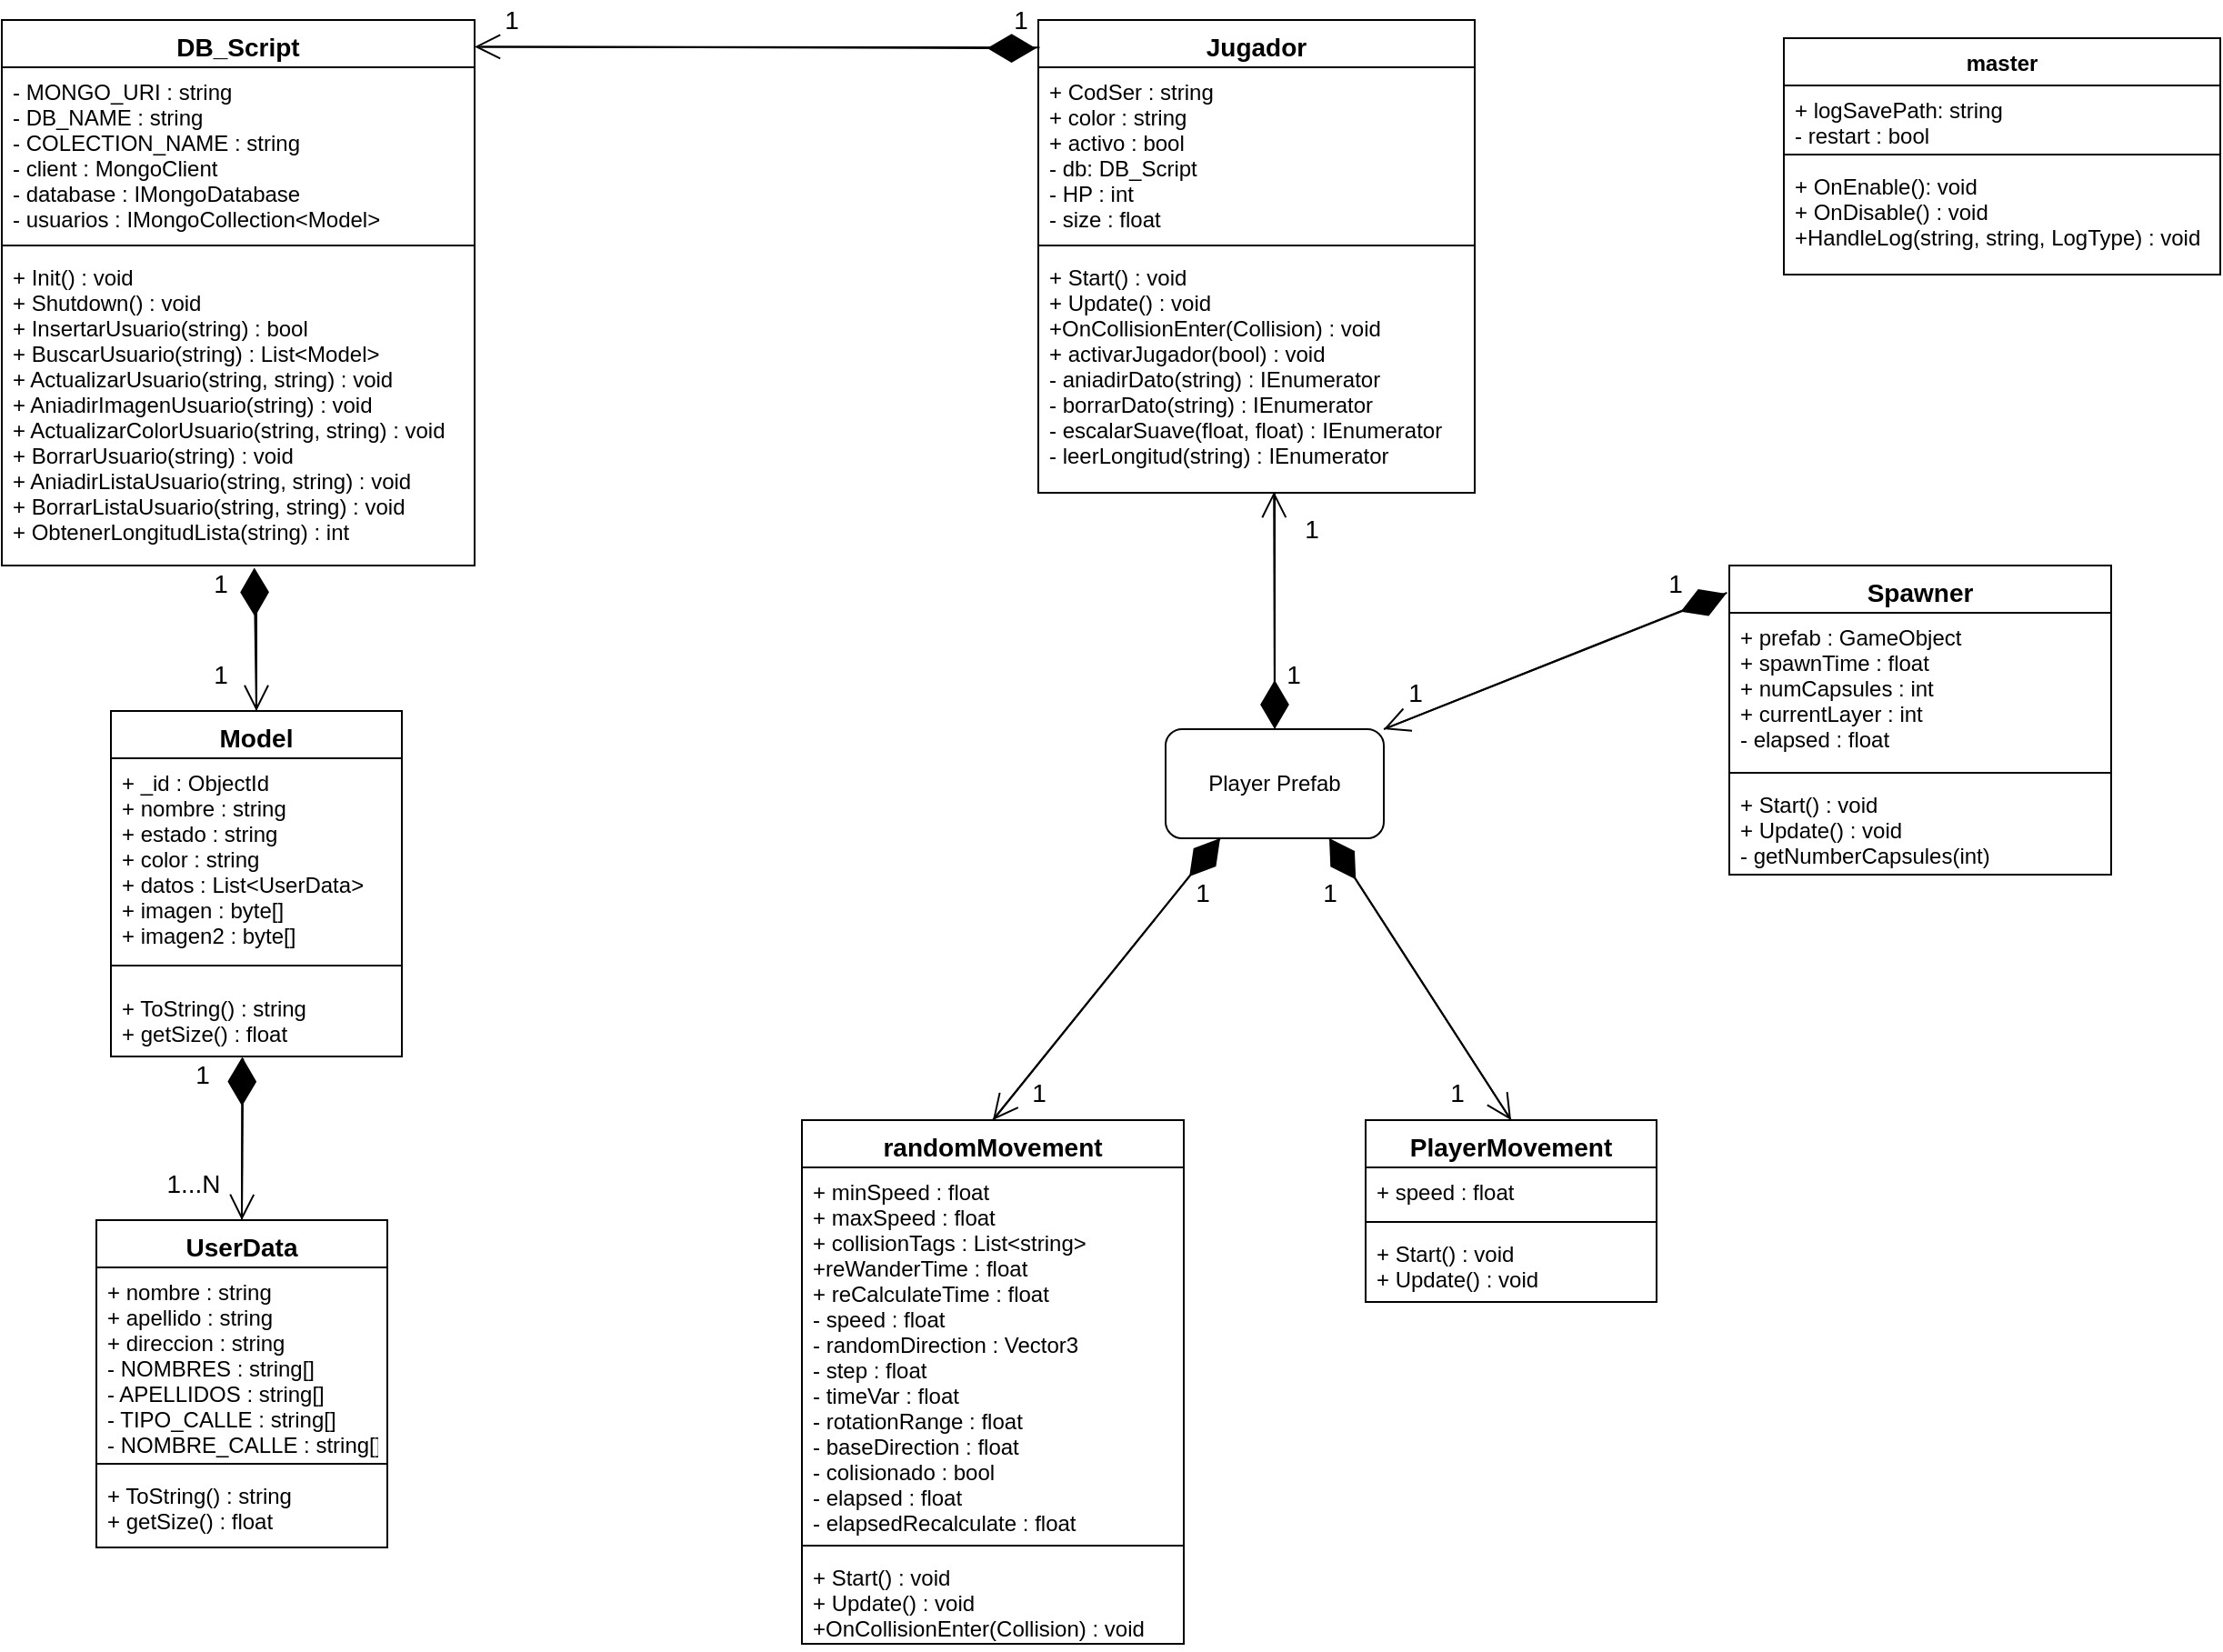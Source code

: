 <mxfile version="12.9.5" type="device"><diagram id="yCfJymKA4gvwqUSW58bc" name="Page-1"><mxGraphModel dx="2076" dy="998" grid="1" gridSize="10" guides="1" tooltips="1" connect="1" arrows="1" fold="1" page="1" pageScale="1" pageWidth="827" pageHeight="1169" math="0" shadow="0"><root><mxCell id="0"/><mxCell id="1" parent="0"/><mxCell id="NpUD-daP2e5nRTM1zeoo-1" value="Player Prefab" style="rounded=1;whiteSpace=wrap;html=1;labelBackgroundColor=#ffffff;" parent="1" vertex="1"><mxGeometry x="680" y="420" width="120" height="60" as="geometry"/></mxCell><mxCell id="NpUD-daP2e5nRTM1zeoo-20" value="DB_Script" style="swimlane;fontStyle=1;align=center;verticalAlign=top;childLayout=stackLayout;horizontal=1;startSize=26;horizontalStack=0;resizeParent=1;resizeParentMax=0;resizeLast=0;collapsible=1;marginBottom=0;shadow=0;fontSize=14;labelBackgroundColor=#ffffff;" parent="1" vertex="1"><mxGeometry x="40" y="30" width="260" height="300" as="geometry"/></mxCell><mxCell id="NpUD-daP2e5nRTM1zeoo-21" value="- MONGO_URI : string&#10;- DB_NAME : string&#10;- COLECTION_NAME : string&#10;- client : MongoClient&#10;- database : IMongoDatabase&#10;- usuarios : IMongoCollection&lt;Model&gt;" style="text;strokeColor=none;fillColor=none;align=left;verticalAlign=top;spacingLeft=4;spacingRight=4;overflow=hidden;rotatable=0;points=[[0,0.5],[1,0.5]];portConstraint=eastwest;" parent="NpUD-daP2e5nRTM1zeoo-20" vertex="1"><mxGeometry y="26" width="260" height="94" as="geometry"/></mxCell><mxCell id="NpUD-daP2e5nRTM1zeoo-22" value="" style="line;strokeWidth=1;fillColor=none;align=left;verticalAlign=middle;spacingTop=-1;spacingLeft=3;spacingRight=3;rotatable=0;labelPosition=right;points=[];portConstraint=eastwest;" parent="NpUD-daP2e5nRTM1zeoo-20" vertex="1"><mxGeometry y="120" width="260" height="8" as="geometry"/></mxCell><mxCell id="NpUD-daP2e5nRTM1zeoo-23" value="+ Init() : void&#10;+ Shutdown() : void&#10;+ InsertarUsuario(string) : bool&#10;+ BuscarUsuario(string) : List&lt;Model&gt;&#10;+ ActualizarUsuario(string, string) : void&#10;+ AniadirImagenUsuario(string) : void&#10;+ ActualizarColorUsuario(string, string) : void&#10;+ BorrarUsuario(string) : void&#10;+ AniadirListaUsuario(string, string) : void&#10;+ BorrarListaUsuario(string, string) : void&#10;+ ObtenerLongitudLista(string) : int" style="text;strokeColor=none;fillColor=none;align=left;verticalAlign=top;spacingLeft=4;spacingRight=4;overflow=hidden;rotatable=0;points=[[0,0.5],[1,0.5]];portConstraint=eastwest;" parent="NpUD-daP2e5nRTM1zeoo-20" vertex="1"><mxGeometry y="128" width="260" height="172" as="geometry"/></mxCell><mxCell id="NpUD-daP2e5nRTM1zeoo-8" value="Jugador" style="swimlane;fontStyle=1;align=center;verticalAlign=top;childLayout=stackLayout;horizontal=1;startSize=26;horizontalStack=0;resizeParent=1;resizeParentMax=0;resizeLast=0;collapsible=1;marginBottom=0;shadow=0;fontSize=14;labelBackgroundColor=#ffffff;" parent="1" vertex="1"><mxGeometry x="610" y="30" width="240" height="260" as="geometry"><mxRectangle x="90" y="170" width="90" height="26" as="alternateBounds"/></mxGeometry></mxCell><mxCell id="NpUD-daP2e5nRTM1zeoo-9" value="+ CodSer : string&#10;+ color : string&#10;+ activo : bool&#10;- db: DB_Script&#10;- HP : int&#10;- size : float&#10;" style="text;strokeColor=none;fillColor=none;align=left;verticalAlign=top;spacingLeft=4;spacingRight=4;overflow=hidden;rotatable=0;points=[[0,0.5],[1,0.5]];portConstraint=eastwest;" parent="NpUD-daP2e5nRTM1zeoo-8" vertex="1"><mxGeometry y="26" width="240" height="94" as="geometry"/></mxCell><mxCell id="NpUD-daP2e5nRTM1zeoo-10" value="" style="line;strokeWidth=1;fillColor=none;align=left;verticalAlign=middle;spacingTop=-1;spacingLeft=3;spacingRight=3;rotatable=0;labelPosition=right;points=[];portConstraint=eastwest;" parent="NpUD-daP2e5nRTM1zeoo-8" vertex="1"><mxGeometry y="120" width="240" height="8" as="geometry"/></mxCell><mxCell id="NpUD-daP2e5nRTM1zeoo-11" value="+ Start() : void&#10;+ Update() : void&#10;+OnCollisionEnter(Collision) : void&#10;+ activarJugador(bool) : void&#10;- aniadirDato(string) : IEnumerator&#10;- borrarDato(string) : IEnumerator&#10;- escalarSuave(float, float) : IEnumerator&#10;- leerLongitud(string) : IEnumerator" style="text;strokeColor=none;fillColor=none;align=left;verticalAlign=top;spacingLeft=4;spacingRight=4;overflow=hidden;rotatable=0;points=[[0,0.5],[1,0.5]];portConstraint=eastwest;" parent="NpUD-daP2e5nRTM1zeoo-8" vertex="1"><mxGeometry y="128" width="240" height="132" as="geometry"/></mxCell><mxCell id="NpUD-daP2e5nRTM1zeoo-32" value="Spawner" style="swimlane;fontStyle=1;align=center;verticalAlign=top;childLayout=stackLayout;horizontal=1;startSize=26;horizontalStack=0;resizeParent=1;resizeParentMax=0;resizeLast=0;collapsible=1;marginBottom=0;shadow=0;fontSize=14;labelBackgroundColor=#ffffff;" parent="1" vertex="1"><mxGeometry x="990" y="330" width="210" height="170" as="geometry"/></mxCell><mxCell id="NpUD-daP2e5nRTM1zeoo-33" value="+ prefab : GameObject&#10;+ spawnTime : float&#10;+ numCapsules : int&#10;+ currentLayer : int&#10;- elapsed : float" style="text;strokeColor=none;fillColor=none;align=left;verticalAlign=top;spacingLeft=4;spacingRight=4;overflow=hidden;rotatable=0;points=[[0,0.5],[1,0.5]];portConstraint=eastwest;" parent="NpUD-daP2e5nRTM1zeoo-32" vertex="1"><mxGeometry y="26" width="210" height="84" as="geometry"/></mxCell><mxCell id="NpUD-daP2e5nRTM1zeoo-34" value="" style="line;strokeWidth=1;fillColor=none;align=left;verticalAlign=middle;spacingTop=-1;spacingLeft=3;spacingRight=3;rotatable=0;labelPosition=right;points=[];portConstraint=eastwest;" parent="NpUD-daP2e5nRTM1zeoo-32" vertex="1"><mxGeometry y="110" width="210" height="8" as="geometry"/></mxCell><mxCell id="NpUD-daP2e5nRTM1zeoo-35" value="+ Start() : void&#10;+ Update() : void&#10;- getNumberCapsules(int)" style="text;strokeColor=none;fillColor=none;align=left;verticalAlign=top;spacingLeft=4;spacingRight=4;overflow=hidden;rotatable=0;points=[[0,0.5],[1,0.5]];portConstraint=eastwest;" parent="NpUD-daP2e5nRTM1zeoo-32" vertex="1"><mxGeometry y="118" width="210" height="52" as="geometry"/></mxCell><mxCell id="Yme7kAeIbd41rR8Uper_-10" value="master" style="swimlane;fontStyle=1;align=center;verticalAlign=top;childLayout=stackLayout;horizontal=1;startSize=26;horizontalStack=0;resizeParent=1;resizeParentMax=0;resizeLast=0;collapsible=1;marginBottom=0;labelBackgroundColor=#ffffff;" vertex="1" parent="1"><mxGeometry x="1020" y="40" width="240" height="130" as="geometry"/></mxCell><mxCell id="Yme7kAeIbd41rR8Uper_-11" value="+ logSavePath: string&#10;- restart : bool" style="text;strokeColor=none;fillColor=none;align=left;verticalAlign=top;spacingLeft=4;spacingRight=4;overflow=hidden;rotatable=0;points=[[0,0.5],[1,0.5]];portConstraint=eastwest;" vertex="1" parent="Yme7kAeIbd41rR8Uper_-10"><mxGeometry y="26" width="240" height="34" as="geometry"/></mxCell><mxCell id="Yme7kAeIbd41rR8Uper_-12" value="" style="line;strokeWidth=1;fillColor=none;align=left;verticalAlign=middle;spacingTop=-1;spacingLeft=3;spacingRight=3;rotatable=0;labelPosition=right;points=[];portConstraint=eastwest;" vertex="1" parent="Yme7kAeIbd41rR8Uper_-10"><mxGeometry y="60" width="240" height="8" as="geometry"/></mxCell><mxCell id="Yme7kAeIbd41rR8Uper_-13" value="+ OnEnable(): void&#10;+ OnDisable() : void&#10;+HandleLog(string, string, LogType) : void" style="text;strokeColor=none;fillColor=none;align=left;verticalAlign=top;spacingLeft=4;spacingRight=4;overflow=hidden;rotatable=0;points=[[0,0.5],[1,0.5]];portConstraint=eastwest;" vertex="1" parent="Yme7kAeIbd41rR8Uper_-10"><mxGeometry y="68" width="240" height="62" as="geometry"/></mxCell><mxCell id="NpUD-daP2e5nRTM1zeoo-56" value="1" style="text;html=1;align=center;verticalAlign=middle;resizable=0;points=[];autosize=1;fontSize=14;" parent="1" vertex="1"><mxGeometry x="950" y="330" width="20" height="20" as="geometry"/></mxCell><mxCell id="NpUD-daP2e5nRTM1zeoo-57" value="1" style="text;html=1;align=center;verticalAlign=middle;resizable=0;points=[];autosize=1;fontSize=14;" parent="1" vertex="1"><mxGeometry x="807" y="390" width="20" height="20" as="geometry"/></mxCell><mxCell id="NpUD-daP2e5nRTM1zeoo-58" value="1" style="text;html=1;align=center;verticalAlign=middle;resizable=0;points=[];autosize=1;fontSize=14;" parent="1" vertex="1"><mxGeometry x="760" y="500" width="20" height="20" as="geometry"/></mxCell><mxCell id="NpUD-daP2e5nRTM1zeoo-59" value="1" style="text;html=1;align=center;verticalAlign=middle;resizable=0;points=[];autosize=1;fontSize=14;" parent="1" vertex="1"><mxGeometry x="830" y="610" width="20" height="20" as="geometry"/></mxCell><mxCell id="NpUD-daP2e5nRTM1zeoo-60" value="1" style="text;html=1;align=center;verticalAlign=middle;resizable=0;points=[];autosize=1;fontSize=14;" parent="1" vertex="1"><mxGeometry x="690" y="500" width="20" height="20" as="geometry"/></mxCell><mxCell id="NpUD-daP2e5nRTM1zeoo-61" value="1" style="text;html=1;align=center;verticalAlign=middle;resizable=0;points=[];autosize=1;fontSize=14;" parent="1" vertex="1"><mxGeometry x="600" y="610" width="20" height="20" as="geometry"/></mxCell><mxCell id="NpUD-daP2e5nRTM1zeoo-62" value="1" style="text;html=1;align=center;verticalAlign=middle;resizable=0;points=[];autosize=1;fontSize=14;" parent="1" vertex="1"><mxGeometry x="740" y="380" width="20" height="20" as="geometry"/></mxCell><mxCell id="NpUD-daP2e5nRTM1zeoo-63" value="1" style="text;html=1;align=center;verticalAlign=middle;resizable=0;points=[];autosize=1;fontSize=14;" parent="1" vertex="1"><mxGeometry x="750" y="300" width="20" height="20" as="geometry"/></mxCell><mxCell id="NpUD-daP2e5nRTM1zeoo-64" value="1" style="text;html=1;align=center;verticalAlign=middle;resizable=0;points=[];autosize=1;fontSize=14;" parent="1" vertex="1"><mxGeometry x="590" y="20" width="20" height="20" as="geometry"/></mxCell><mxCell id="NpUD-daP2e5nRTM1zeoo-65" value="1" style="text;html=1;align=center;verticalAlign=middle;resizable=0;points=[];autosize=1;fontSize=14;" parent="1" vertex="1"><mxGeometry x="310" y="20" width="20" height="20" as="geometry"/></mxCell><mxCell id="NpUD-daP2e5nRTM1zeoo-66" value="1" style="text;html=1;align=center;verticalAlign=middle;resizable=0;points=[];autosize=1;fontSize=14;" parent="1" vertex="1"><mxGeometry x="150" y="330" width="20" height="20" as="geometry"/></mxCell><mxCell id="NpUD-daP2e5nRTM1zeoo-67" value="1" style="text;html=1;align=center;verticalAlign=middle;resizable=0;points=[];autosize=1;fontSize=14;" parent="1" vertex="1"><mxGeometry x="150" y="380" width="20" height="20" as="geometry"/></mxCell><mxCell id="NpUD-daP2e5nRTM1zeoo-68" value="1" style="text;html=1;align=center;verticalAlign=middle;resizable=0;points=[];autosize=1;fontSize=14;" parent="1" vertex="1"><mxGeometry x="140" y="600" width="20" height="20" as="geometry"/></mxCell><mxCell id="NpUD-daP2e5nRTM1zeoo-69" value="1...N" style="text;html=1;align=center;verticalAlign=middle;resizable=0;points=[];autosize=1;fontSize=14;" parent="1" vertex="1"><mxGeometry x="120" y="660" width="50" height="20" as="geometry"/></mxCell><mxCell id="Yme7kAeIbd41rR8Uper_-14" value="" style="endArrow=diamondThin;endFill=1;endSize=24;html=1;entryX=0.534;entryY=1.007;entryDx=0;entryDy=0;entryPerimeter=0;exitX=0.5;exitY=0;exitDx=0;exitDy=0;" edge="1" parent="1" source="NpUD-daP2e5nRTM1zeoo-24" target="NpUD-daP2e5nRTM1zeoo-23"><mxGeometry width="160" relative="1" as="geometry"><mxPoint x="210" y="380" as="sourcePoint"/><mxPoint x="370" y="380" as="targetPoint"/></mxGeometry></mxCell><mxCell id="NpUD-daP2e5nRTM1zeoo-24" value="Model" style="swimlane;fontStyle=1;align=center;verticalAlign=top;childLayout=stackLayout;horizontal=1;startSize=26;horizontalStack=0;resizeParent=1;resizeParentMax=0;resizeLast=0;collapsible=1;marginBottom=0;shadow=0;fontSize=14;labelBackgroundColor=#ffffff;" parent="1" vertex="1"><mxGeometry x="100" y="410" width="160" height="190" as="geometry"/></mxCell><mxCell id="NpUD-daP2e5nRTM1zeoo-25" value="+ _id : ObjectId&#10;+ nombre : string&#10;+ estado : string&#10;+ color : string&#10;+ datos : List&lt;UserData&gt;&#10;+ imagen : byte[]&#10;+ imagen2 : byte[]&#10;" style="text;strokeColor=none;fillColor=none;align=left;verticalAlign=top;spacingLeft=4;spacingRight=4;overflow=hidden;rotatable=0;points=[[0,0.5],[1,0.5]];portConstraint=eastwest;" parent="NpUD-daP2e5nRTM1zeoo-24" vertex="1"><mxGeometry y="26" width="160" height="104" as="geometry"/></mxCell><mxCell id="NpUD-daP2e5nRTM1zeoo-26" value="" style="line;strokeWidth=1;fillColor=none;align=left;verticalAlign=middle;spacingTop=-1;spacingLeft=3;spacingRight=3;rotatable=0;labelPosition=right;points=[];portConstraint=eastwest;" parent="NpUD-daP2e5nRTM1zeoo-24" vertex="1"><mxGeometry y="130" width="160" height="20" as="geometry"/></mxCell><mxCell id="NpUD-daP2e5nRTM1zeoo-27" value="+ ToString() : string&#10;+ getSize() : float" style="text;strokeColor=none;fillColor=none;align=left;verticalAlign=top;spacingLeft=4;spacingRight=4;overflow=hidden;rotatable=0;points=[[0,0.5],[1,0.5]];portConstraint=eastwest;" parent="NpUD-daP2e5nRTM1zeoo-24" vertex="1"><mxGeometry y="150" width="160" height="40" as="geometry"/></mxCell><mxCell id="Yme7kAeIbd41rR8Uper_-15" value="" style="endArrow=diamondThin;endFill=1;endSize=24;html=1;exitX=0.5;exitY=0;exitDx=0;exitDy=0;entryX=0.451;entryY=1.008;entryDx=0;entryDy=0;entryPerimeter=0;" edge="1" parent="1" source="NpUD-daP2e5nRTM1zeoo-28" target="NpUD-daP2e5nRTM1zeoo-27"><mxGeometry width="160" relative="1" as="geometry"><mxPoint x="311.16" y="698.8" as="sourcePoint"/><mxPoint x="180" y="610" as="targetPoint"/></mxGeometry></mxCell><mxCell id="NpUD-daP2e5nRTM1zeoo-28" value="UserData" style="swimlane;fontStyle=1;align=center;verticalAlign=top;childLayout=stackLayout;horizontal=1;startSize=26;horizontalStack=0;resizeParent=1;resizeParentMax=0;resizeLast=0;collapsible=1;marginBottom=0;shadow=0;fontSize=14;labelBackgroundColor=#ffffff;" parent="1" vertex="1"><mxGeometry x="92" y="690" width="160" height="180" as="geometry"/></mxCell><mxCell id="NpUD-daP2e5nRTM1zeoo-29" value="+ nombre : string&#10;+ apellido : string&#10;+ direccion : string&#10;- NOMBRES : string[]&#10;- APELLIDOS : string[]&#10;- TIPO_CALLE : string[]&#10;- NOMBRE_CALLE : string[]" style="text;strokeColor=none;fillColor=none;align=left;verticalAlign=top;spacingLeft=4;spacingRight=4;overflow=hidden;rotatable=0;points=[[0,0.5],[1,0.5]];portConstraint=eastwest;" parent="NpUD-daP2e5nRTM1zeoo-28" vertex="1"><mxGeometry y="26" width="160" height="104" as="geometry"/></mxCell><mxCell id="NpUD-daP2e5nRTM1zeoo-30" value="" style="line;strokeWidth=1;fillColor=none;align=left;verticalAlign=middle;spacingTop=-1;spacingLeft=3;spacingRight=3;rotatable=0;labelPosition=right;points=[];portConstraint=eastwest;" parent="NpUD-daP2e5nRTM1zeoo-28" vertex="1"><mxGeometry y="130" width="160" height="8" as="geometry"/></mxCell><mxCell id="NpUD-daP2e5nRTM1zeoo-31" value="+ ToString() : string&#10;+ getSize() : float" style="text;strokeColor=none;fillColor=none;align=left;verticalAlign=top;spacingLeft=4;spacingRight=4;overflow=hidden;rotatable=0;points=[[0,0.5],[1,0.5]];portConstraint=eastwest;" parent="NpUD-daP2e5nRTM1zeoo-28" vertex="1"><mxGeometry y="138" width="160" height="42" as="geometry"/></mxCell><mxCell id="Yme7kAeIbd41rR8Uper_-19" value="" style="endArrow=open;endFill=1;endSize=12;html=1;" edge="1" parent="1"><mxGeometry width="160" relative="1" as="geometry"><mxPoint x="180" y="340" as="sourcePoint"/><mxPoint x="180" y="410" as="targetPoint"/></mxGeometry></mxCell><mxCell id="Yme7kAeIbd41rR8Uper_-20" value="" style="endArrow=open;endFill=1;endSize=12;html=1;entryX=0.5;entryY=0;entryDx=0;entryDy=0;exitX=0.454;exitY=1.024;exitDx=0;exitDy=0;exitPerimeter=0;" edge="1" parent="1" source="NpUD-daP2e5nRTM1zeoo-27" target="NpUD-daP2e5nRTM1zeoo-28"><mxGeometry width="160" relative="1" as="geometry"><mxPoint x="170" y="610" as="sourcePoint"/><mxPoint x="400" y="630" as="targetPoint"/></mxGeometry></mxCell><mxCell id="Yme7kAeIbd41rR8Uper_-23" value="" style="endArrow=diamondThin;endFill=1;endSize=24;html=1;entryX=-0.005;entryY=0.06;entryDx=0;entryDy=0;entryPerimeter=0;exitX=1.014;exitY=0.049;exitDx=0;exitDy=0;exitPerimeter=0;" edge="1" parent="1" source="NpUD-daP2e5nRTM1zeoo-20" target="NpUD-daP2e5nRTM1zeoo-8"><mxGeometry width="160" relative="1" as="geometry"><mxPoint x="400" y="70" as="sourcePoint"/><mxPoint x="560" y="70" as="targetPoint"/></mxGeometry></mxCell><mxCell id="Yme7kAeIbd41rR8Uper_-24" value="" style="endArrow=open;endFill=1;endSize=12;html=1;entryX=1;entryY=0.049;entryDx=0;entryDy=0;entryPerimeter=0;exitX=0.003;exitY=0.058;exitDx=0;exitDy=0;exitPerimeter=0;" edge="1" parent="1" source="NpUD-daP2e5nRTM1zeoo-8" target="NpUD-daP2e5nRTM1zeoo-20"><mxGeometry width="160" relative="1" as="geometry"><mxPoint x="400" y="110" as="sourcePoint"/><mxPoint x="560" y="110" as="targetPoint"/></mxGeometry></mxCell><mxCell id="Yme7kAeIbd41rR8Uper_-27" value="" style="endArrow=open;endFill=1;endSize=12;html=1;exitX=0.5;exitY=0;exitDx=0;exitDy=0;entryX=0.54;entryY=0.996;entryDx=0;entryDy=0;entryPerimeter=0;" edge="1" parent="1" source="NpUD-daP2e5nRTM1zeoo-1" target="NpUD-daP2e5nRTM1zeoo-11"><mxGeometry width="160" relative="1" as="geometry"><mxPoint x="630.72" y="55.08" as="sourcePoint"/><mxPoint x="760" y="320" as="targetPoint"/></mxGeometry></mxCell><mxCell id="Yme7kAeIbd41rR8Uper_-30" value="" style="endArrow=diamondThin;endFill=1;endSize=24;html=1;entryX=0.5;entryY=0;entryDx=0;entryDy=0;" edge="1" parent="1" target="NpUD-daP2e5nRTM1zeoo-1"><mxGeometry width="160" relative="1" as="geometry"><mxPoint x="740" y="290" as="sourcePoint"/><mxPoint x="640" y="360" as="targetPoint"/></mxGeometry></mxCell><mxCell id="Yme7kAeIbd41rR8Uper_-31" value="" style="endArrow=diamondThin;endFill=1;endSize=24;html=1;entryX=0.25;entryY=1;entryDx=0;entryDy=0;exitX=0.5;exitY=0;exitDx=0;exitDy=0;" edge="1" parent="1" source="NpUD-daP2e5nRTM1zeoo-36" target="NpUD-daP2e5nRTM1zeoo-1"><mxGeometry width="160" relative="1" as="geometry"><mxPoint x="620" y="550" as="sourcePoint"/><mxPoint x="780" y="550" as="targetPoint"/></mxGeometry></mxCell><mxCell id="Yme7kAeIbd41rR8Uper_-32" value="" style="endArrow=open;endFill=1;endSize=12;html=1;entryX=0.5;entryY=0;entryDx=0;entryDy=0;exitX=0.25;exitY=1;exitDx=0;exitDy=0;" edge="1" parent="1" source="NpUD-daP2e5nRTM1zeoo-1" target="NpUD-daP2e5nRTM1zeoo-36"><mxGeometry width="160" relative="1" as="geometry"><mxPoint x="470" y="510" as="sourcePoint"/><mxPoint x="630" y="510" as="targetPoint"/></mxGeometry></mxCell><mxCell id="Yme7kAeIbd41rR8Uper_-33" value="" style="endArrow=open;endFill=1;endSize=12;html=1;exitX=0.75;exitY=1;exitDx=0;exitDy=0;entryX=0.5;entryY=0;entryDx=0;entryDy=0;" edge="1" parent="1" source="NpUD-daP2e5nRTM1zeoo-1" target="NpUD-daP2e5nRTM1zeoo-40"><mxGeometry width="160" relative="1" as="geometry"><mxPoint x="650" y="560" as="sourcePoint"/><mxPoint x="810" y="560" as="targetPoint"/></mxGeometry></mxCell><mxCell id="Yme7kAeIbd41rR8Uper_-34" value="" style="endArrow=diamondThin;endFill=1;endSize=24;html=1;entryX=0.75;entryY=1;entryDx=0;entryDy=0;exitX=0.5;exitY=0;exitDx=0;exitDy=0;" edge="1" parent="1" source="NpUD-daP2e5nRTM1zeoo-40" target="NpUD-daP2e5nRTM1zeoo-1"><mxGeometry width="160" relative="1" as="geometry"><mxPoint x="860" y="600" as="sourcePoint"/><mxPoint x="840" y="540" as="targetPoint"/></mxGeometry></mxCell><mxCell id="Yme7kAeIbd41rR8Uper_-35" value="" style="endArrow=open;endFill=1;endSize=12;html=1;entryX=1;entryY=0;entryDx=0;entryDy=0;exitX=-0.006;exitY=0.088;exitDx=0;exitDy=0;exitPerimeter=0;" edge="1" parent="1" source="NpUD-daP2e5nRTM1zeoo-32" target="NpUD-daP2e5nRTM1zeoo-1"><mxGeometry width="160" relative="1" as="geometry"><mxPoint x="810" y="460" as="sourcePoint"/><mxPoint x="970" y="460" as="targetPoint"/></mxGeometry></mxCell><mxCell id="Yme7kAeIbd41rR8Uper_-36" value="" style="endArrow=diamondThin;endFill=1;endSize=24;html=1;entryX=-0.008;entryY=0.091;entryDx=0;entryDy=0;entryPerimeter=0;" edge="1" parent="1" target="NpUD-daP2e5nRTM1zeoo-32"><mxGeometry width="160" relative="1" as="geometry"><mxPoint x="800" y="420" as="sourcePoint"/><mxPoint x="970" y="450" as="targetPoint"/></mxGeometry></mxCell><mxCell id="NpUD-daP2e5nRTM1zeoo-36" value="randomMovement" style="swimlane;fontStyle=1;align=center;verticalAlign=top;childLayout=stackLayout;horizontal=1;startSize=26;horizontalStack=0;resizeParent=1;resizeParentMax=0;resizeLast=0;collapsible=1;marginBottom=0;shadow=0;fontSize=14;labelBackgroundColor=#ffffff;" parent="1" vertex="1"><mxGeometry x="480" y="635" width="210" height="288" as="geometry"/></mxCell><mxCell id="NpUD-daP2e5nRTM1zeoo-37" value="+ minSpeed : float&#10;+ maxSpeed : float&#10;+ collisionTags : List&lt;string&gt;&#10;+reWanderTime : float&#10;+ reCalculateTime : float&#10;- speed : float&#10;- randomDirection : Vector3&#10;- step : float&#10;- timeVar : float&#10;- rotationRange : float&#10;- baseDirection : float&#10;- colisionado : bool&#10;- elapsed : float&#10;- elapsedRecalculate : float" style="text;strokeColor=none;fillColor=none;align=left;verticalAlign=top;spacingLeft=4;spacingRight=4;overflow=hidden;rotatable=0;points=[[0,0.5],[1,0.5]];portConstraint=eastwest;labelBackgroundColor=#ffffff;" parent="NpUD-daP2e5nRTM1zeoo-36" vertex="1"><mxGeometry y="26" width="210" height="204" as="geometry"/></mxCell><mxCell id="NpUD-daP2e5nRTM1zeoo-38" value="" style="line;strokeWidth=1;fillColor=none;align=left;verticalAlign=middle;spacingTop=-1;spacingLeft=3;spacingRight=3;rotatable=0;labelPosition=right;points=[];portConstraint=eastwest;" parent="NpUD-daP2e5nRTM1zeoo-36" vertex="1"><mxGeometry y="230" width="210" height="8" as="geometry"/></mxCell><mxCell id="NpUD-daP2e5nRTM1zeoo-39" value="+ Start() : void&#10;+ Update() : void&#10;+OnCollisionEnter(Collision) : void" style="text;strokeColor=none;fillColor=none;align=left;verticalAlign=top;spacingLeft=4;spacingRight=4;overflow=hidden;rotatable=0;points=[[0,0.5],[1,0.5]];portConstraint=eastwest;labelBackgroundColor=#ffffff;" parent="NpUD-daP2e5nRTM1zeoo-36" vertex="1"><mxGeometry y="238" width="210" height="50" as="geometry"/></mxCell><mxCell id="NpUD-daP2e5nRTM1zeoo-40" value="PlayerMovement" style="swimlane;fontStyle=1;align=center;verticalAlign=top;childLayout=stackLayout;horizontal=1;startSize=26;horizontalStack=0;resizeParent=1;resizeParentMax=0;resizeLast=0;collapsible=1;marginBottom=0;shadow=0;fontSize=14;labelBackgroundColor=#ffffff;" parent="1" vertex="1"><mxGeometry x="790" y="635" width="160" height="100" as="geometry"/></mxCell><mxCell id="NpUD-daP2e5nRTM1zeoo-41" value="+ speed : float" style="text;strokeColor=none;fillColor=none;align=left;verticalAlign=top;spacingLeft=4;spacingRight=4;overflow=hidden;rotatable=0;points=[[0,0.5],[1,0.5]];portConstraint=eastwest;" parent="NpUD-daP2e5nRTM1zeoo-40" vertex="1"><mxGeometry y="26" width="160" height="26" as="geometry"/></mxCell><mxCell id="NpUD-daP2e5nRTM1zeoo-42" value="" style="line;strokeWidth=1;fillColor=none;align=left;verticalAlign=middle;spacingTop=-1;spacingLeft=3;spacingRight=3;rotatable=0;labelPosition=right;points=[];portConstraint=eastwest;" parent="NpUD-daP2e5nRTM1zeoo-40" vertex="1"><mxGeometry y="52" width="160" height="8" as="geometry"/></mxCell><mxCell id="NpUD-daP2e5nRTM1zeoo-43" value="+ Start() : void&#10;+ Update() : void" style="text;strokeColor=none;fillColor=none;align=left;verticalAlign=top;spacingLeft=4;spacingRight=4;overflow=hidden;rotatable=0;points=[[0,0.5],[1,0.5]];portConstraint=eastwest;" parent="NpUD-daP2e5nRTM1zeoo-40" vertex="1"><mxGeometry y="60" width="160" height="40" as="geometry"/></mxCell></root></mxGraphModel></diagram></mxfile>
